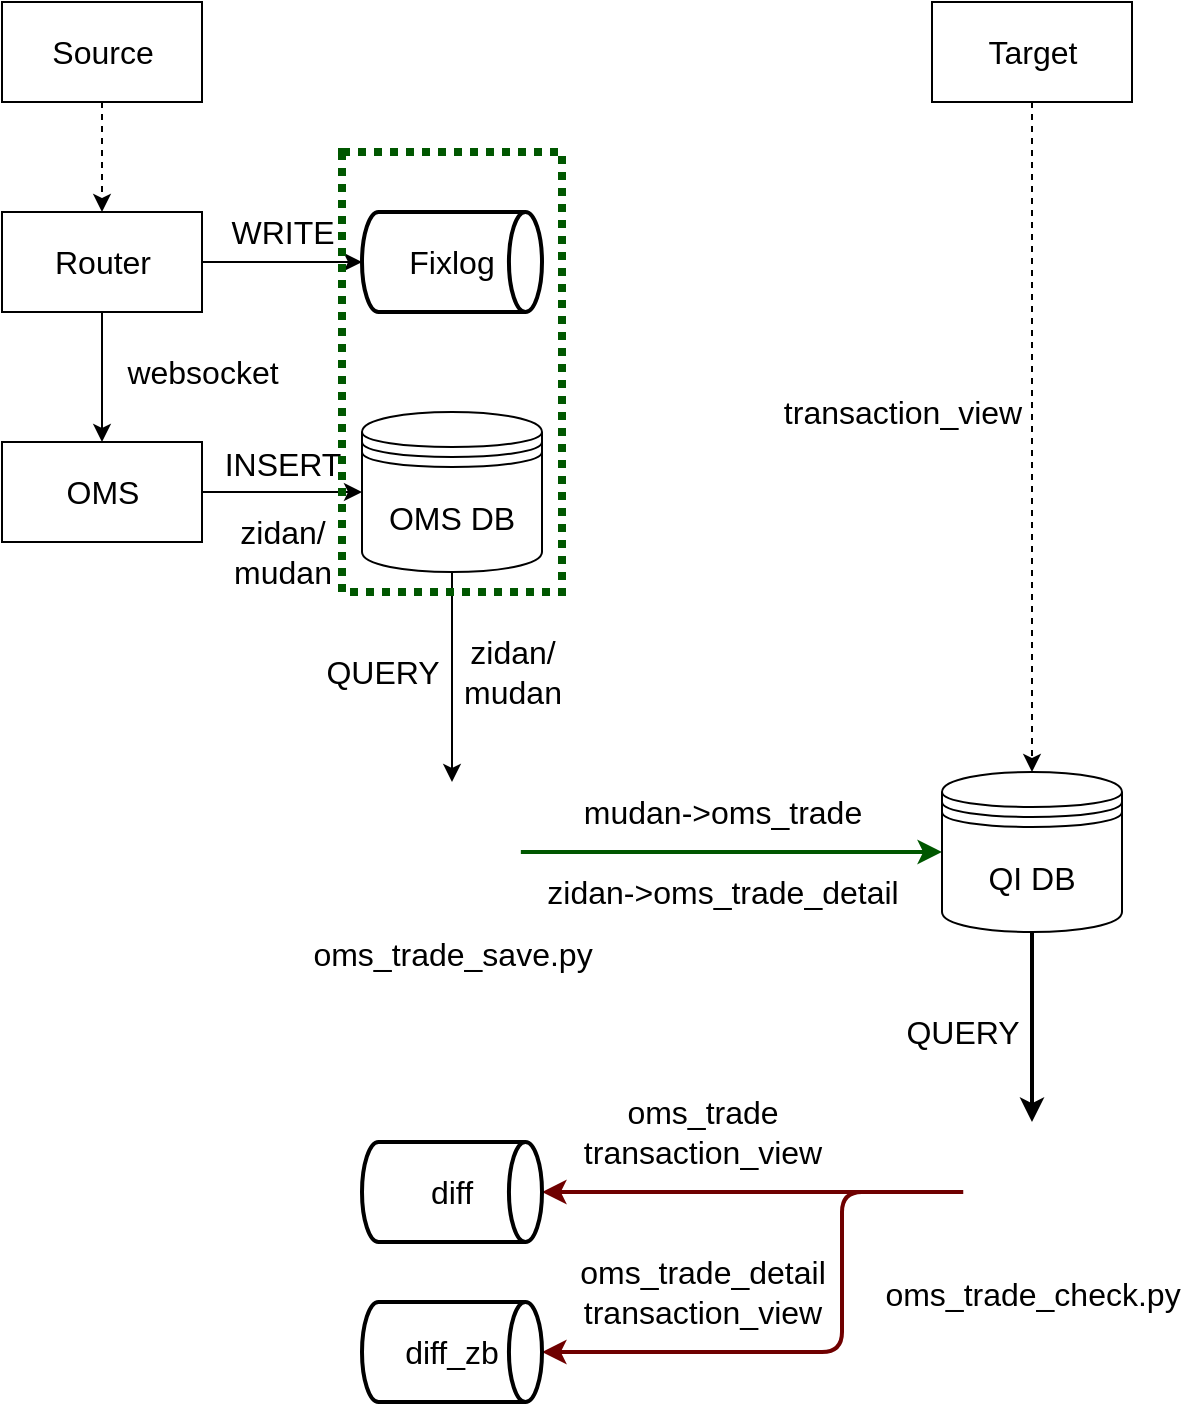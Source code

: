 <mxfile>
    <diagram id="atjFXyCqWCtL_1M6tRS4" name="第 1 页">
        <mxGraphModel dx="1386" dy="787" grid="1" gridSize="10" guides="1" tooltips="1" connect="1" arrows="1" fold="1" page="1" pageScale="1" pageWidth="827" pageHeight="1169" math="0" shadow="0">
            <root>
                <mxCell id="0"/>
                <mxCell id="1" parent="0"/>
                <mxCell id="2" value="&lt;font style=&quot;font-size: 16px;&quot;&gt;Fixlog&lt;/font&gt;" style="strokeWidth=2;html=1;shape=mxgraph.flowchart.direct_data;whiteSpace=wrap;" vertex="1" parent="1">
                    <mxGeometry x="200" y="195" width="90" height="50" as="geometry"/>
                </mxCell>
                <mxCell id="4" style="edgeStyle=none;html=1;exitX=1;exitY=0.5;exitDx=0;exitDy=0;entryX=0;entryY=0.5;entryDx=0;entryDy=0;entryPerimeter=0;fontSize=16;" edge="1" parent="1" source="3" target="2">
                    <mxGeometry relative="1" as="geometry"/>
                </mxCell>
                <mxCell id="6" style="edgeStyle=none;html=1;exitX=0.5;exitY=1;exitDx=0;exitDy=0;entryX=0.5;entryY=0;entryDx=0;entryDy=0;fontSize=16;" edge="1" parent="1" source="3" target="5">
                    <mxGeometry relative="1" as="geometry"/>
                </mxCell>
                <mxCell id="3" value="Router" style="html=1;dashed=0;whitespace=wrap;fontSize=16;" vertex="1" parent="1">
                    <mxGeometry x="20" y="195" width="100" height="50" as="geometry"/>
                </mxCell>
                <mxCell id="10" style="edgeStyle=none;html=1;exitX=1;exitY=0.5;exitDx=0;exitDy=0;entryX=0;entryY=0.5;entryDx=0;entryDy=0;entryPerimeter=0;fontSize=16;" edge="1" parent="1" source="5">
                    <mxGeometry relative="1" as="geometry">
                        <mxPoint x="200" y="335" as="targetPoint"/>
                    </mxGeometry>
                </mxCell>
                <mxCell id="5" value="OMS" style="html=1;dashed=0;whitespace=wrap;fontSize=16;" vertex="1" parent="1">
                    <mxGeometry x="20" y="310" width="100" height="50" as="geometry"/>
                </mxCell>
                <mxCell id="7" value="WRITE" style="text;html=1;align=center;verticalAlign=middle;resizable=0;points=[];autosize=1;strokeColor=none;fillColor=none;fontSize=16;" vertex="1" parent="1">
                    <mxGeometry x="120" y="190" width="80" height="30" as="geometry"/>
                </mxCell>
                <mxCell id="8" value="websocket" style="text;html=1;align=center;verticalAlign=middle;resizable=0;points=[];autosize=1;strokeColor=none;fillColor=none;fontSize=16;" vertex="1" parent="1">
                    <mxGeometry x="70" y="260" width="100" height="30" as="geometry"/>
                </mxCell>
                <mxCell id="11" value="INSERT" style="text;html=1;align=center;verticalAlign=middle;resizable=0;points=[];autosize=1;strokeColor=none;fillColor=none;fontSize=16;" vertex="1" parent="1">
                    <mxGeometry x="120" y="306" width="80" height="30" as="geometry"/>
                </mxCell>
                <mxCell id="19" style="edgeStyle=none;html=1;exitX=0.5;exitY=1;exitDx=0;exitDy=0;entryX=0.5;entryY=0;entryDx=0;entryDy=0;entryPerimeter=0;fontSize=16;" edge="1" parent="1" source="13" target="15">
                    <mxGeometry relative="1" as="geometry"/>
                </mxCell>
                <mxCell id="13" value="OMS DB" style="shape=datastore;whiteSpace=wrap;html=1;fontSize=16;" vertex="1" parent="1">
                    <mxGeometry x="200" y="295" width="90" height="80" as="geometry"/>
                </mxCell>
                <mxCell id="14" value="zidan/&lt;br&gt;mudan" style="text;html=1;align=center;verticalAlign=middle;resizable=0;points=[];autosize=1;strokeColor=none;fillColor=none;fontSize=16;" vertex="1" parent="1">
                    <mxGeometry x="125" y="340" width="70" height="50" as="geometry"/>
                </mxCell>
                <mxCell id="23" style="edgeStyle=elbowEdgeStyle;html=1;exitX=1;exitY=0.5;exitDx=0;exitDy=0;exitPerimeter=0;entryX=0;entryY=0.5;entryDx=0;entryDy=0;fontSize=16;startArrow=none;startFill=0;strokeWidth=2;fillColor=#008a00;strokeColor=#005700;" edge="1" parent="1" source="15" target="22">
                    <mxGeometry relative="1" as="geometry"/>
                </mxCell>
                <mxCell id="15" value="oms_trade_save.py" style="sketch=0;aspect=fixed;pointerEvents=1;shadow=0;dashed=0;html=1;strokeColor=none;labelPosition=center;verticalLabelPosition=bottom;verticalAlign=top;align=center;fillColor=#FFFFFF;shape=mxgraph.mscae.enterprise.code_file;fontSize=16;" vertex="1" parent="1">
                    <mxGeometry x="210.7" y="480" width="68.6" height="70" as="geometry"/>
                </mxCell>
                <mxCell id="20" value="QUERY" style="text;html=1;align=center;verticalAlign=middle;resizable=0;points=[];autosize=1;strokeColor=none;fillColor=none;fontSize=16;" vertex="1" parent="1">
                    <mxGeometry x="170" y="410" width="80" height="30" as="geometry"/>
                </mxCell>
                <mxCell id="21" value="zidan/&lt;br&gt;mudan" style="text;html=1;align=center;verticalAlign=middle;resizable=0;points=[];autosize=1;strokeColor=none;fillColor=none;fontSize=16;" vertex="1" parent="1">
                    <mxGeometry x="240" y="400" width="70" height="50" as="geometry"/>
                </mxCell>
                <mxCell id="32" style="edgeStyle=elbowEdgeStyle;html=1;exitX=0.5;exitY=1;exitDx=0;exitDy=0;entryX=0.5;entryY=0;entryDx=0;entryDy=0;entryPerimeter=0;fontSize=16;startArrow=none;startFill=0;strokeWidth=2;" edge="1" parent="1" source="22" target="31">
                    <mxGeometry relative="1" as="geometry"/>
                </mxCell>
                <mxCell id="22" value="QI DB" style="shape=datastore;whiteSpace=wrap;html=1;fontSize=16;" vertex="1" parent="1">
                    <mxGeometry x="490" y="475" width="90" height="80" as="geometry"/>
                </mxCell>
                <mxCell id="24" value="mudan-&amp;gt;oms_trade" style="text;html=1;align=center;verticalAlign=middle;resizable=0;points=[];autosize=1;strokeColor=none;fillColor=none;fontSize=16;" vertex="1" parent="1">
                    <mxGeometry x="300" y="480" width="160" height="30" as="geometry"/>
                </mxCell>
                <mxCell id="25" value="zidan-&amp;gt;oms_trade_detail" style="text;html=1;align=center;verticalAlign=middle;resizable=0;points=[];autosize=1;strokeColor=none;fillColor=none;fontSize=16;" vertex="1" parent="1">
                    <mxGeometry x="280" y="520" width="200" height="30" as="geometry"/>
                </mxCell>
                <mxCell id="27" style="edgeStyle=elbowEdgeStyle;html=1;exitX=0.5;exitY=1;exitDx=0;exitDy=0;entryX=0.5;entryY=0;entryDx=0;entryDy=0;fontSize=16;startArrow=none;startFill=0;dashed=1;" edge="1" parent="1" source="26" target="3">
                    <mxGeometry relative="1" as="geometry"/>
                </mxCell>
                <mxCell id="26" value="Source" style="html=1;dashed=0;whitespace=wrap;fontSize=16;" vertex="1" parent="1">
                    <mxGeometry x="20" y="90" width="100" height="50" as="geometry"/>
                </mxCell>
                <mxCell id="29" style="edgeStyle=elbowEdgeStyle;html=1;exitX=0.5;exitY=1;exitDx=0;exitDy=0;entryX=0.5;entryY=0;entryDx=0;entryDy=0;dashed=1;fontSize=16;startArrow=none;startFill=0;" edge="1" parent="1" source="28" target="22">
                    <mxGeometry relative="1" as="geometry"/>
                </mxCell>
                <mxCell id="28" value="Target" style="html=1;dashed=0;whitespace=wrap;fontSize=16;" vertex="1" parent="1">
                    <mxGeometry x="485" y="90" width="100" height="50" as="geometry"/>
                </mxCell>
                <mxCell id="30" value="transaction_view" style="text;html=1;align=center;verticalAlign=middle;resizable=0;points=[];autosize=1;strokeColor=none;fillColor=none;fontSize=16;" vertex="1" parent="1">
                    <mxGeometry x="400" y="280" width="140" height="30" as="geometry"/>
                </mxCell>
                <mxCell id="36" style="edgeStyle=elbowEdgeStyle;html=1;exitX=0;exitY=0.5;exitDx=0;exitDy=0;exitPerimeter=0;entryX=1;entryY=0.5;entryDx=0;entryDy=0;entryPerimeter=0;fontSize=16;startArrow=none;startFill=0;fillColor=#a20025;strokeColor=#6F0000;strokeWidth=2;" edge="1" parent="1" source="31" target="35">
                    <mxGeometry relative="1" as="geometry"/>
                </mxCell>
                <mxCell id="38" style="edgeStyle=elbowEdgeStyle;html=1;exitX=0;exitY=0.5;exitDx=0;exitDy=0;exitPerimeter=0;entryX=1;entryY=0.5;entryDx=0;entryDy=0;entryPerimeter=0;fontSize=16;startArrow=none;startFill=0;fillColor=#a20025;strokeColor=#6F0000;strokeWidth=2;" edge="1" parent="1" source="31" target="37">
                    <mxGeometry relative="1" as="geometry">
                        <Array as="points">
                            <mxPoint x="440" y="730"/>
                        </Array>
                    </mxGeometry>
                </mxCell>
                <mxCell id="31" value="oms_trade_check.py" style="sketch=0;aspect=fixed;pointerEvents=1;shadow=0;dashed=0;html=1;strokeColor=none;labelPosition=center;verticalLabelPosition=bottom;verticalAlign=top;align=center;fillColor=#FFFFFF;shape=mxgraph.mscae.enterprise.code_file;fontSize=16;" vertex="1" parent="1">
                    <mxGeometry x="500.7" y="650" width="68.6" height="70" as="geometry"/>
                </mxCell>
                <mxCell id="33" value="QUERY" style="text;html=1;align=center;verticalAlign=middle;resizable=0;points=[];autosize=1;strokeColor=none;fillColor=none;fontSize=16;" vertex="1" parent="1">
                    <mxGeometry x="460" y="590" width="80" height="30" as="geometry"/>
                </mxCell>
                <mxCell id="34" value="oms_trade&lt;br&gt;transaction_view" style="text;html=1;align=center;verticalAlign=middle;resizable=0;points=[];autosize=1;strokeColor=none;fillColor=none;fontSize=16;" vertex="1" parent="1">
                    <mxGeometry x="300" y="630" width="140" height="50" as="geometry"/>
                </mxCell>
                <mxCell id="35" value="&lt;font style=&quot;font-size: 16px;&quot;&gt;diff&lt;/font&gt;" style="strokeWidth=2;html=1;shape=mxgraph.flowchart.direct_data;whiteSpace=wrap;" vertex="1" parent="1">
                    <mxGeometry x="200" y="660" width="90" height="50" as="geometry"/>
                </mxCell>
                <mxCell id="37" value="&lt;font style=&quot;font-size: 16px;&quot;&gt;diff_zb&lt;/font&gt;" style="strokeWidth=2;html=1;shape=mxgraph.flowchart.direct_data;whiteSpace=wrap;" vertex="1" parent="1">
                    <mxGeometry x="200" y="740" width="90" height="50" as="geometry"/>
                </mxCell>
                <mxCell id="39" value="oms_trade_detail&lt;br&gt;transaction_view" style="text;html=1;align=center;verticalAlign=middle;resizable=0;points=[];autosize=1;strokeColor=none;fillColor=none;fontSize=16;" vertex="1" parent="1">
                    <mxGeometry x="295" y="710" width="150" height="50" as="geometry"/>
                </mxCell>
                <mxCell id="41" value="" style="rounded=0;whiteSpace=wrap;html=1;fontSize=16;fillColor=none;dashed=1;fontColor=#ffffff;strokeColor=#005700;strokeWidth=4;dashPattern=1 1;" vertex="1" parent="1">
                    <mxGeometry x="190" y="165" width="110" height="220" as="geometry"/>
                </mxCell>
            </root>
        </mxGraphModel>
    </diagram>
</mxfile>